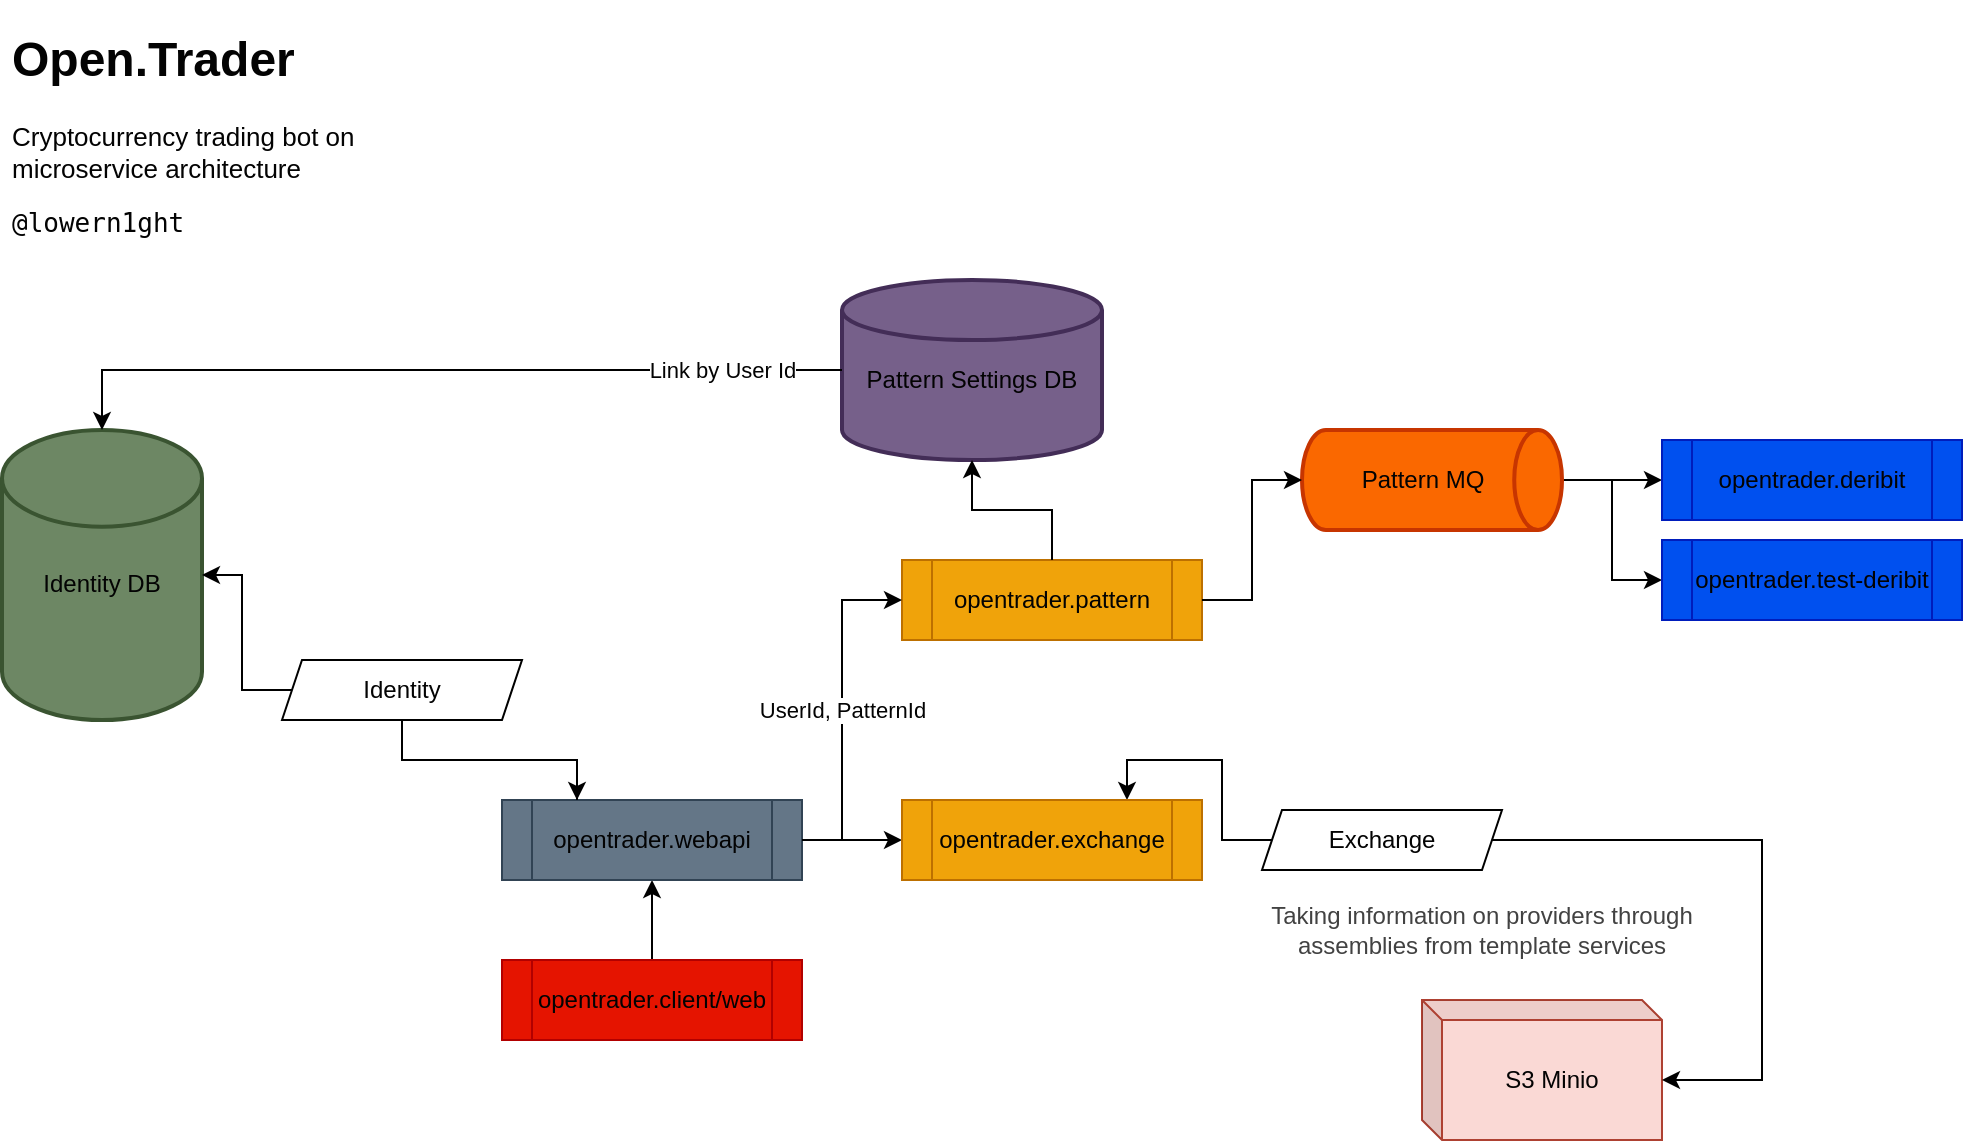 <mxfile version="23.1.5" type="device">
  <diagram name="Страница — 1" id="PWHMxcSjh_RHEHAWzrvq">
    <mxGraphModel dx="1569" dy="964" grid="1" gridSize="10" guides="1" tooltips="1" connect="1" arrows="1" fold="1" page="1" pageScale="1" pageWidth="1000" pageHeight="800" math="0" shadow="0">
      <root>
        <mxCell id="0" />
        <mxCell id="1" parent="0" />
        <mxCell id="pVMYkRYd1X1DXuEV3pPA-4" style="edgeStyle=orthogonalEdgeStyle;rounded=0;orthogonalLoop=1;jettySize=auto;html=1;entryX=0.5;entryY=1;entryDx=0;entryDy=0;fontColor=#030303;" edge="1" parent="1" source="pVMYkRYd1X1DXuEV3pPA-2" target="pVMYkRYd1X1DXuEV3pPA-3">
          <mxGeometry relative="1" as="geometry" />
        </mxCell>
        <mxCell id="pVMYkRYd1X1DXuEV3pPA-2" value="opentrader.client/web" style="shape=process;whiteSpace=wrap;html=1;backgroundOutline=1;fillColor=#e51400;strokeColor=#B20000;fontColor=#030303;" vertex="1" parent="1">
          <mxGeometry x="280" y="690" width="150" height="40" as="geometry" />
        </mxCell>
        <mxCell id="pVMYkRYd1X1DXuEV3pPA-10" style="edgeStyle=orthogonalEdgeStyle;rounded=0;orthogonalLoop=1;jettySize=auto;html=1;entryX=0;entryY=0.5;entryDx=0;entryDy=0;fontColor=#030303;" edge="1" parent="1" target="pVMYkRYd1X1DXuEV3pPA-7">
          <mxGeometry relative="1" as="geometry">
            <mxPoint x="390" y="630.0" as="sourcePoint" />
            <Array as="points">
              <mxPoint x="470" y="630" />
              <mxPoint x="470" y="630" />
            </Array>
          </mxGeometry>
        </mxCell>
        <mxCell id="pVMYkRYd1X1DXuEV3pPA-3" value="opentrader.webapi" style="shape=process;whiteSpace=wrap;html=1;backgroundOutline=1;fillColor=#647687;strokeColor=#314354;fontColor=#030303;" vertex="1" parent="1">
          <mxGeometry x="280" y="610" width="150" height="40" as="geometry" />
        </mxCell>
        <mxCell id="pVMYkRYd1X1DXuEV3pPA-9" style="edgeStyle=orthogonalEdgeStyle;rounded=0;orthogonalLoop=1;jettySize=auto;html=1;entryX=0.25;entryY=0;entryDx=0;entryDy=0;fontColor=#030303;" edge="1" parent="1" source="pVMYkRYd1X1DXuEV3pPA-5" target="pVMYkRYd1X1DXuEV3pPA-3">
          <mxGeometry relative="1" as="geometry" />
        </mxCell>
        <mxCell id="pVMYkRYd1X1DXuEV3pPA-11" style="edgeStyle=orthogonalEdgeStyle;rounded=0;orthogonalLoop=1;jettySize=auto;html=1;entryX=0.25;entryY=0;entryDx=0;entryDy=0;startArrow=none;startFill=0;endArrow=none;endFill=0;fontColor=#030303;" edge="1" parent="1" source="pVMYkRYd1X1DXuEV3pPA-5" target="pVMYkRYd1X1DXuEV3pPA-3">
          <mxGeometry relative="1" as="geometry" />
        </mxCell>
        <mxCell id="pVMYkRYd1X1DXuEV3pPA-5" value="Identity" style="shape=parallelogram;perimeter=parallelogramPerimeter;whiteSpace=wrap;html=1;fixedSize=1;size=10;fontColor=#030303;" vertex="1" parent="1">
          <mxGeometry x="170" y="540" width="120" height="30" as="geometry" />
        </mxCell>
        <mxCell id="pVMYkRYd1X1DXuEV3pPA-8" style="edgeStyle=orthogonalEdgeStyle;rounded=0;orthogonalLoop=1;jettySize=auto;html=1;entryX=0.75;entryY=0;entryDx=0;entryDy=0;fontColor=#030303;" edge="1" parent="1" source="pVMYkRYd1X1DXuEV3pPA-6" target="pVMYkRYd1X1DXuEV3pPA-7">
          <mxGeometry relative="1" as="geometry" />
        </mxCell>
        <mxCell id="pVMYkRYd1X1DXuEV3pPA-6" value="Exchange" style="shape=parallelogram;perimeter=parallelogramPerimeter;whiteSpace=wrap;html=1;fixedSize=1;size=10;fontColor=#030303;" vertex="1" parent="1">
          <mxGeometry x="660" y="615" width="120" height="30" as="geometry" />
        </mxCell>
        <mxCell id="pVMYkRYd1X1DXuEV3pPA-7" value="opentrader.exchange" style="shape=process;whiteSpace=wrap;html=1;backgroundOutline=1;fillColor=#f0a30a;strokeColor=#BD7000;fontColor=#030303;" vertex="1" parent="1">
          <mxGeometry x="480" y="610" width="150" height="40" as="geometry" />
        </mxCell>
        <mxCell id="pVMYkRYd1X1DXuEV3pPA-14" value="opentrader.pattern" style="shape=process;whiteSpace=wrap;html=1;backgroundOutline=1;fillColor=#f0a30a;strokeColor=#BD7000;fontColor=#030303;" vertex="1" parent="1">
          <mxGeometry x="480" y="490" width="150" height="40" as="geometry" />
        </mxCell>
        <mxCell id="pVMYkRYd1X1DXuEV3pPA-19" value="Identity DB" style="strokeWidth=2;html=1;shape=mxgraph.flowchart.database;whiteSpace=wrap;verticalAlign=middle;fillColor=#6d8764;fontColor=#030303;strokeColor=#3A5431;spacing=2;spacingTop=9;" vertex="1" parent="1">
          <mxGeometry x="30" y="425" width="100" height="145" as="geometry" />
        </mxCell>
        <mxCell id="pVMYkRYd1X1DXuEV3pPA-20" style="edgeStyle=orthogonalEdgeStyle;rounded=0;orthogonalLoop=1;jettySize=auto;html=1;entryX=1;entryY=0.5;entryDx=0;entryDy=0;entryPerimeter=0;startArrow=none;startFill=0;fontColor=#030303;" edge="1" parent="1" source="pVMYkRYd1X1DXuEV3pPA-5" target="pVMYkRYd1X1DXuEV3pPA-19">
          <mxGeometry relative="1" as="geometry" />
        </mxCell>
        <mxCell id="pVMYkRYd1X1DXuEV3pPA-21" value="Pattern Settings DB" style="strokeWidth=2;html=1;shape=mxgraph.flowchart.database;whiteSpace=wrap;verticalAlign=middle;fillColor=#76608a;fontColor=#030303;strokeColor=#432D57;spacing=2;spacingTop=9;" vertex="1" parent="1">
          <mxGeometry x="450" y="350" width="130" height="90" as="geometry" />
        </mxCell>
        <mxCell id="pVMYkRYd1X1DXuEV3pPA-22" style="edgeStyle=orthogonalEdgeStyle;rounded=0;orthogonalLoop=1;jettySize=auto;html=1;entryX=0.5;entryY=1;entryDx=0;entryDy=0;entryPerimeter=0;fontColor=#030303;" edge="1" parent="1" source="pVMYkRYd1X1DXuEV3pPA-14" target="pVMYkRYd1X1DXuEV3pPA-21">
          <mxGeometry relative="1" as="geometry" />
        </mxCell>
        <mxCell id="pVMYkRYd1X1DXuEV3pPA-28" style="edgeStyle=orthogonalEdgeStyle;rounded=0;orthogonalLoop=1;jettySize=auto;html=1;entryX=0;entryY=0.5;entryDx=0;entryDy=0;fontColor=#030303;" edge="1" parent="1" source="pVMYkRYd1X1DXuEV3pPA-23" target="pVMYkRYd1X1DXuEV3pPA-25">
          <mxGeometry relative="1" as="geometry" />
        </mxCell>
        <mxCell id="pVMYkRYd1X1DXuEV3pPA-29" style="edgeStyle=orthogonalEdgeStyle;rounded=0;orthogonalLoop=1;jettySize=auto;html=1;entryX=0;entryY=0.5;entryDx=0;entryDy=0;fontColor=#030303;" edge="1" parent="1" source="pVMYkRYd1X1DXuEV3pPA-23" target="pVMYkRYd1X1DXuEV3pPA-26">
          <mxGeometry relative="1" as="geometry" />
        </mxCell>
        <mxCell id="pVMYkRYd1X1DXuEV3pPA-23" value="Pattern MQ" style="strokeWidth=2;html=1;shape=mxgraph.flowchart.direct_data;whiteSpace=wrap;spacingRight=9;fillColor=#fa6800;fontColor=#030303;strokeColor=#C73500;" vertex="1" parent="1">
          <mxGeometry x="680" y="425" width="130" height="50" as="geometry" />
        </mxCell>
        <mxCell id="pVMYkRYd1X1DXuEV3pPA-24" style="edgeStyle=orthogonalEdgeStyle;rounded=0;orthogonalLoop=1;jettySize=auto;html=1;entryX=0;entryY=0.5;entryDx=0;entryDy=0;entryPerimeter=0;fontColor=#030303;" edge="1" parent="1" source="pVMYkRYd1X1DXuEV3pPA-14" target="pVMYkRYd1X1DXuEV3pPA-23">
          <mxGeometry relative="1" as="geometry" />
        </mxCell>
        <mxCell id="pVMYkRYd1X1DXuEV3pPA-25" value="opentrader.deribit" style="shape=process;whiteSpace=wrap;html=1;backgroundOutline=1;fillColor=#0050ef;strokeColor=#001DBC;fontColor=#030303;" vertex="1" parent="1">
          <mxGeometry x="860" y="430" width="150" height="40" as="geometry" />
        </mxCell>
        <mxCell id="pVMYkRYd1X1DXuEV3pPA-26" value="opentrader.test-deribit" style="shape=process;whiteSpace=wrap;html=1;backgroundOutline=1;fillColor=#0050ef;strokeColor=#001DBC;fontColor=#030303;" vertex="1" parent="1">
          <mxGeometry x="860" y="480" width="150" height="40" as="geometry" />
        </mxCell>
        <mxCell id="pVMYkRYd1X1DXuEV3pPA-37" value="" style="endArrow=classic;html=1;rounded=0;entryX=0.5;entryY=0;entryDx=0;entryDy=0;entryPerimeter=0;exitX=0;exitY=0.5;exitDx=0;exitDy=0;exitPerimeter=0;fontColor=#030303;" edge="1" parent="1" source="pVMYkRYd1X1DXuEV3pPA-21" target="pVMYkRYd1X1DXuEV3pPA-19">
          <mxGeometry relative="1" as="geometry">
            <mxPoint x="470" y="460" as="sourcePoint" />
            <mxPoint x="570" y="460" as="targetPoint" />
            <Array as="points">
              <mxPoint x="80" y="395" />
            </Array>
          </mxGeometry>
        </mxCell>
        <mxCell id="pVMYkRYd1X1DXuEV3pPA-38" value="Link by User Id" style="edgeLabel;resizable=0;html=1;;align=center;verticalAlign=middle;fontColor=#030303;" connectable="0" vertex="1" parent="pVMYkRYd1X1DXuEV3pPA-37">
          <mxGeometry relative="1" as="geometry">
            <mxPoint x="140" as="offset" />
          </mxGeometry>
        </mxCell>
        <mxCell id="pVMYkRYd1X1DXuEV3pPA-39" value="" style="endArrow=classic;html=1;rounded=0;exitX=1;exitY=0.5;exitDx=0;exitDy=0;entryX=0;entryY=0.5;entryDx=0;entryDy=0;fontColor=#030303;" edge="1" parent="1" source="pVMYkRYd1X1DXuEV3pPA-3" target="pVMYkRYd1X1DXuEV3pPA-14">
          <mxGeometry relative="1" as="geometry">
            <mxPoint x="400" y="410" as="sourcePoint" />
            <mxPoint x="500" y="410" as="targetPoint" />
            <Array as="points">
              <mxPoint x="450" y="630" />
              <mxPoint x="450" y="510" />
            </Array>
          </mxGeometry>
        </mxCell>
        <mxCell id="pVMYkRYd1X1DXuEV3pPA-40" value="UserId, PatternId" style="edgeLabel;resizable=0;html=1;;align=center;verticalAlign=middle;fontColor=#030303;" connectable="0" vertex="1" parent="pVMYkRYd1X1DXuEV3pPA-39">
          <mxGeometry relative="1" as="geometry">
            <mxPoint as="offset" />
          </mxGeometry>
        </mxCell>
        <mxCell id="pVMYkRYd1X1DXuEV3pPA-42" value="Taking information on providers through assemblies from template services" style="text;html=1;align=center;verticalAlign=middle;whiteSpace=wrap;rounded=0;textOpacity=75;fontColor=#030303;" vertex="1" parent="1">
          <mxGeometry x="660" y="660" width="220" height="30" as="geometry" />
        </mxCell>
        <mxCell id="pVMYkRYd1X1DXuEV3pPA-43" value="&lt;h1&gt;Open.Trader&lt;/h1&gt;&lt;p&gt;&lt;font style=&quot;font-size: 13px;&quot;&gt;Cryptocurrency trading bot on microservice architecture&lt;/font&gt;&lt;br&gt;&lt;/p&gt;&lt;pre&gt;&lt;span style=&quot;font-size: 13px;&quot;&gt;@lowern1ght&lt;/span&gt;&lt;/pre&gt;" style="text;html=1;spacing=5;spacingTop=-20;whiteSpace=wrap;overflow=hidden;rounded=0;fontColor=#030303;" vertex="1" parent="1">
          <mxGeometry x="30" y="220" width="190" height="110" as="geometry" />
        </mxCell>
        <mxCell id="pVMYkRYd1X1DXuEV3pPA-44" value="&lt;font&gt;S3 Minio&lt;/font&gt;" style="shape=cube;whiteSpace=wrap;html=1;boundedLbl=1;backgroundOutline=1;darkOpacity=0.05;darkOpacity2=0.1;fillColor=#fad9d5;strokeColor=#ae4132;size=10;fontColor=#030303;" vertex="1" parent="1">
          <mxGeometry x="740" y="710" width="120" height="70" as="geometry" />
        </mxCell>
        <mxCell id="pVMYkRYd1X1DXuEV3pPA-45" style="edgeStyle=orthogonalEdgeStyle;rounded=0;orthogonalLoop=1;jettySize=auto;html=1;fontColor=#030303;" edge="1" parent="1" source="pVMYkRYd1X1DXuEV3pPA-6">
          <mxGeometry relative="1" as="geometry">
            <mxPoint x="860" y="750" as="targetPoint" />
            <Array as="points">
              <mxPoint x="910" y="630" />
              <mxPoint x="910" y="750" />
              <mxPoint x="860" y="750" />
            </Array>
          </mxGeometry>
        </mxCell>
      </root>
    </mxGraphModel>
  </diagram>
</mxfile>
